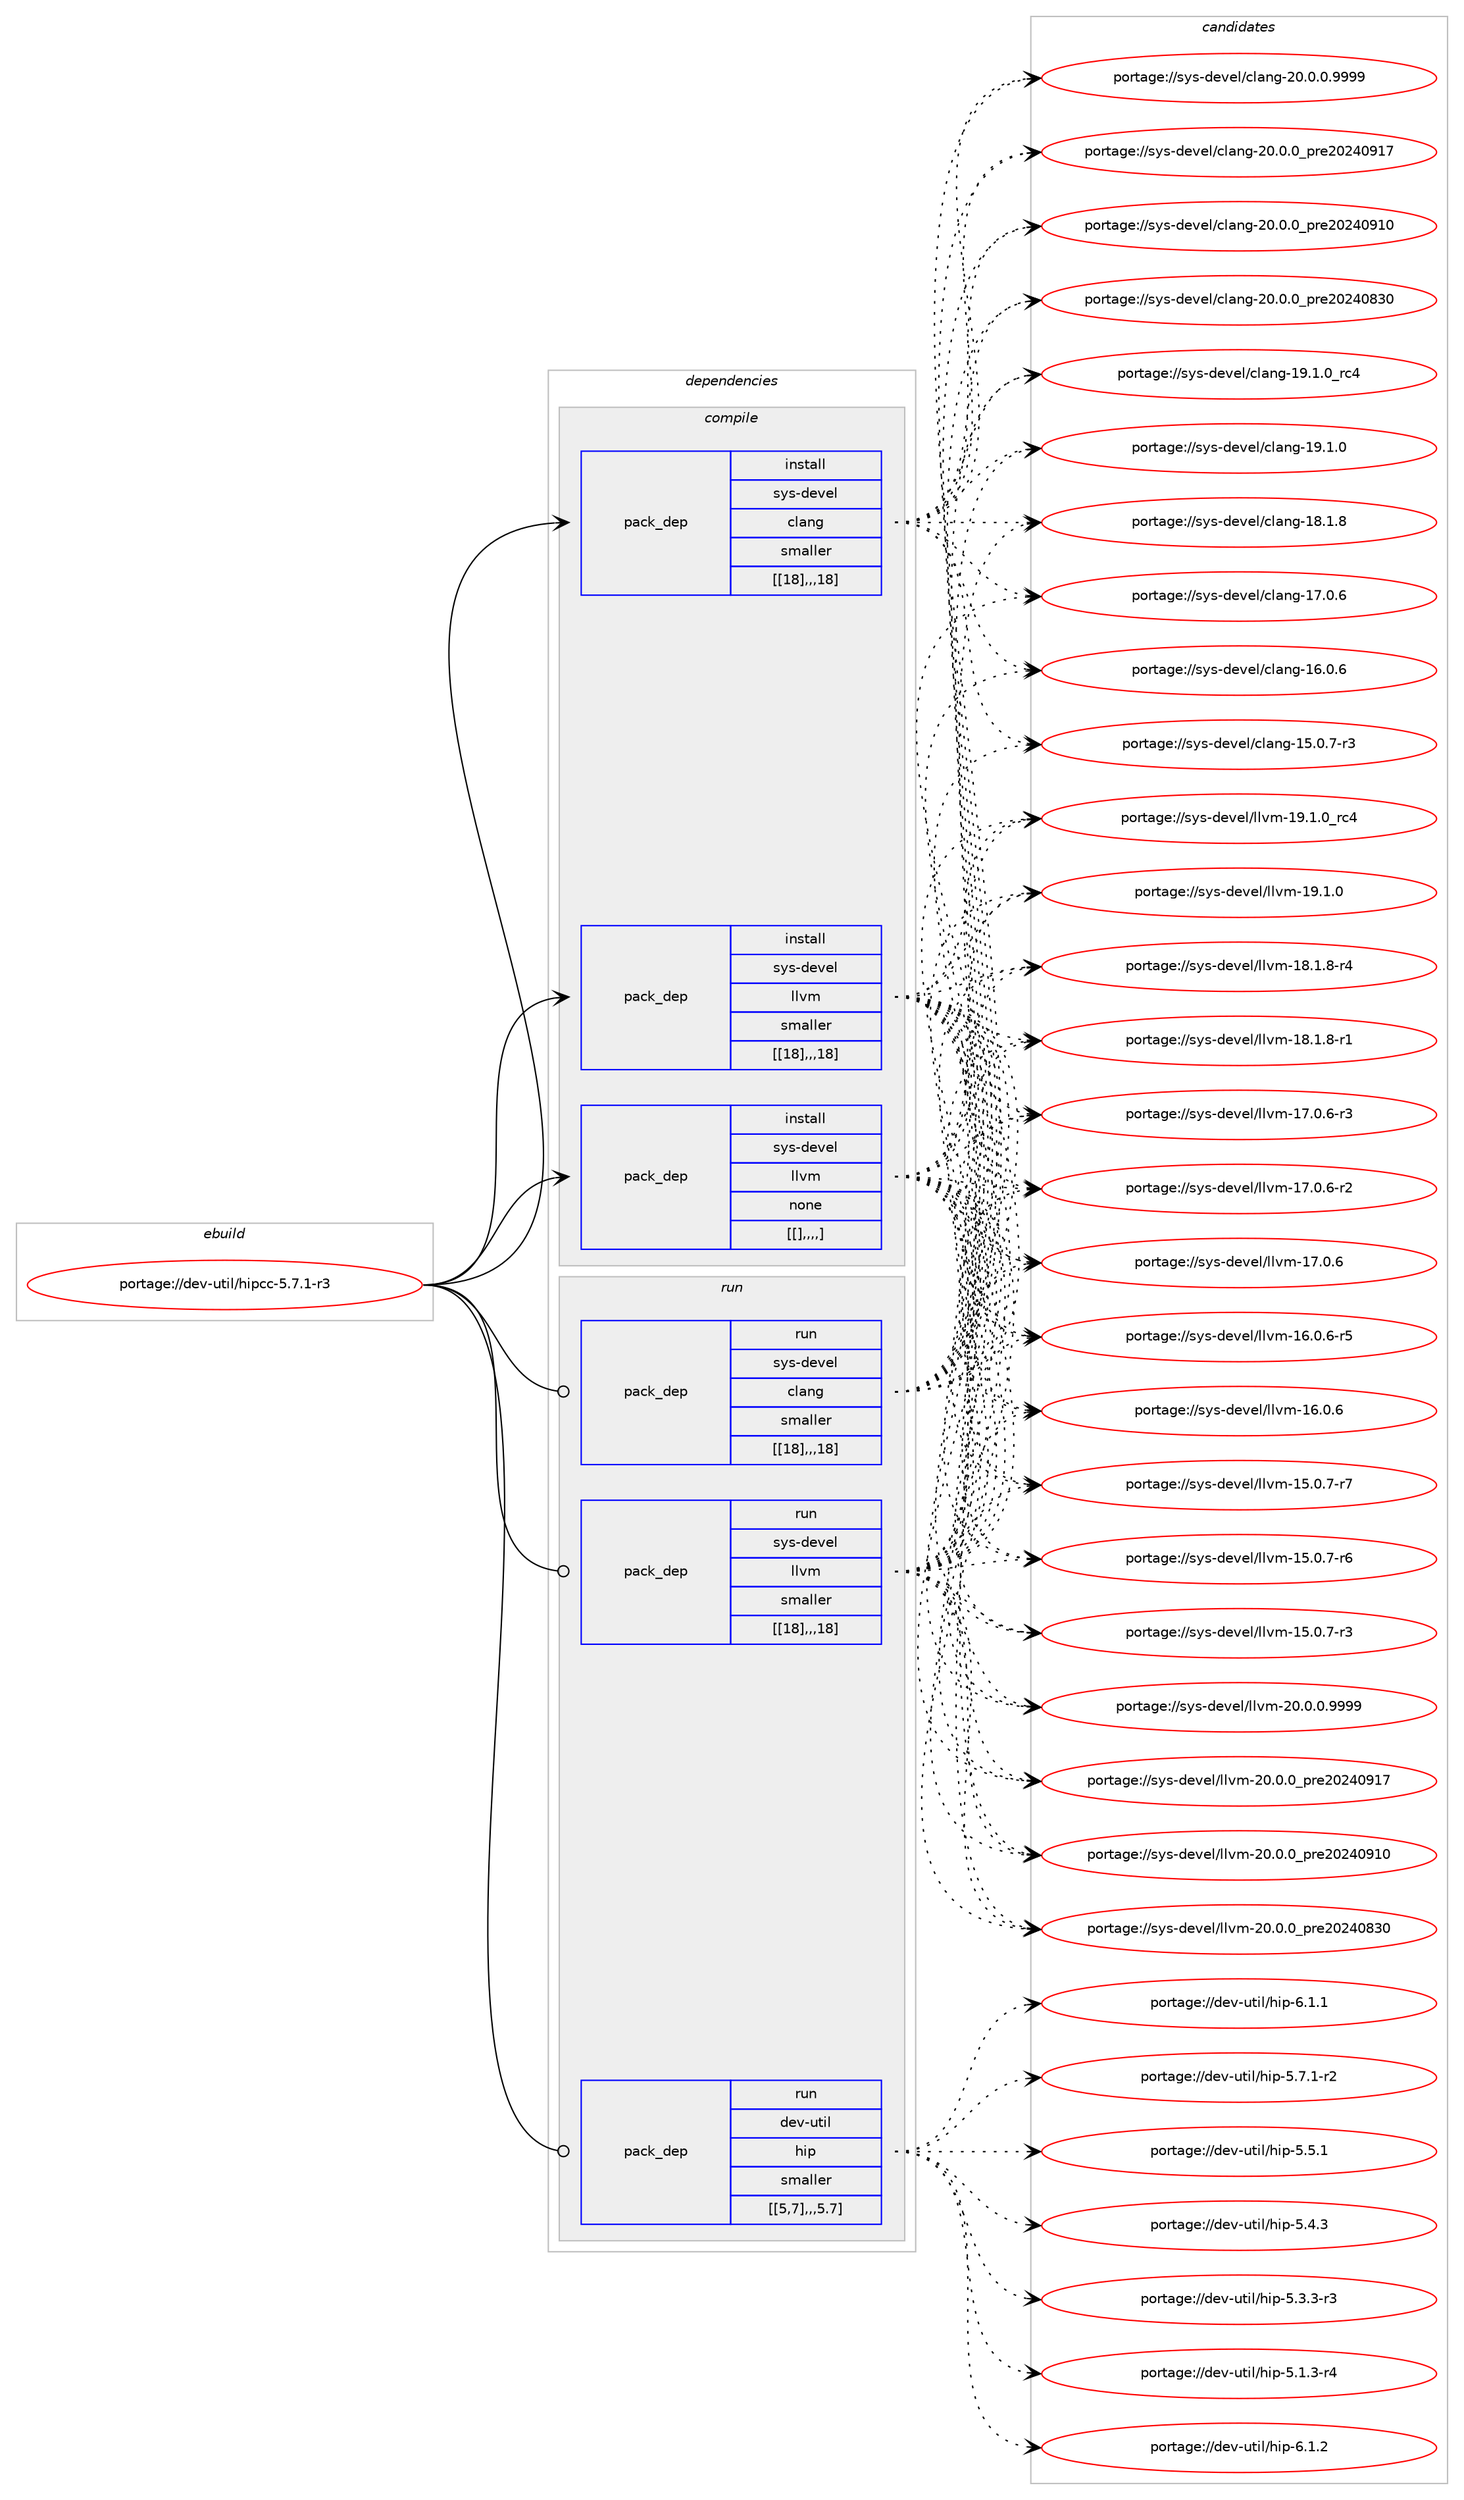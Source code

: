 digraph prolog {

# *************
# Graph options
# *************

newrank=true;
concentrate=true;
compound=true;
graph [rankdir=LR,fontname=Helvetica,fontsize=10,ranksep=1.5];#, ranksep=2.5, nodesep=0.2];
edge  [arrowhead=vee];
node  [fontname=Helvetica,fontsize=10];

# **********
# The ebuild
# **********

subgraph cluster_leftcol {
color=gray;
label=<<i>ebuild</i>>;
id [label="portage://dev-util/hipcc-5.7.1-r3", color=red, width=4, href="../dev-util/hipcc-5.7.1-r3.svg"];
}

# ****************
# The dependencies
# ****************

subgraph cluster_midcol {
color=gray;
label=<<i>dependencies</i>>;
subgraph cluster_compile {
fillcolor="#eeeeee";
style=filled;
label=<<i>compile</i>>;
subgraph pack155888 {
dependency220610 [label=<<TABLE BORDER="0" CELLBORDER="1" CELLSPACING="0" CELLPADDING="4" WIDTH="220"><TR><TD ROWSPAN="6" CELLPADDING="30">pack_dep</TD></TR><TR><TD WIDTH="110">install</TD></TR><TR><TD>sys-devel</TD></TR><TR><TD>clang</TD></TR><TR><TD>smaller</TD></TR><TR><TD>[[18],,,18]</TD></TR></TABLE>>, shape=none, color=blue];
}
id:e -> dependency220610:w [weight=20,style="solid",arrowhead="vee"];
subgraph pack155889 {
dependency220611 [label=<<TABLE BORDER="0" CELLBORDER="1" CELLSPACING="0" CELLPADDING="4" WIDTH="220"><TR><TD ROWSPAN="6" CELLPADDING="30">pack_dep</TD></TR><TR><TD WIDTH="110">install</TD></TR><TR><TD>sys-devel</TD></TR><TR><TD>llvm</TD></TR><TR><TD>smaller</TD></TR><TR><TD>[[18],,,18]</TD></TR></TABLE>>, shape=none, color=blue];
}
id:e -> dependency220611:w [weight=20,style="solid",arrowhead="vee"];
subgraph pack155890 {
dependency220612 [label=<<TABLE BORDER="0" CELLBORDER="1" CELLSPACING="0" CELLPADDING="4" WIDTH="220"><TR><TD ROWSPAN="6" CELLPADDING="30">pack_dep</TD></TR><TR><TD WIDTH="110">install</TD></TR><TR><TD>sys-devel</TD></TR><TR><TD>llvm</TD></TR><TR><TD>none</TD></TR><TR><TD>[[],,,,]</TD></TR></TABLE>>, shape=none, color=blue];
}
id:e -> dependency220612:w [weight=20,style="solid",arrowhead="vee"];
}
subgraph cluster_compileandrun {
fillcolor="#eeeeee";
style=filled;
label=<<i>compile and run</i>>;
}
subgraph cluster_run {
fillcolor="#eeeeee";
style=filled;
label=<<i>run</i>>;
subgraph pack155891 {
dependency220613 [label=<<TABLE BORDER="0" CELLBORDER="1" CELLSPACING="0" CELLPADDING="4" WIDTH="220"><TR><TD ROWSPAN="6" CELLPADDING="30">pack_dep</TD></TR><TR><TD WIDTH="110">run</TD></TR><TR><TD>sys-devel</TD></TR><TR><TD>clang</TD></TR><TR><TD>smaller</TD></TR><TR><TD>[[18],,,18]</TD></TR></TABLE>>, shape=none, color=blue];
}
id:e -> dependency220613:w [weight=20,style="solid",arrowhead="odot"];
subgraph pack155892 {
dependency220614 [label=<<TABLE BORDER="0" CELLBORDER="1" CELLSPACING="0" CELLPADDING="4" WIDTH="220"><TR><TD ROWSPAN="6" CELLPADDING="30">pack_dep</TD></TR><TR><TD WIDTH="110">run</TD></TR><TR><TD>sys-devel</TD></TR><TR><TD>llvm</TD></TR><TR><TD>smaller</TD></TR><TR><TD>[[18],,,18]</TD></TR></TABLE>>, shape=none, color=blue];
}
id:e -> dependency220614:w [weight=20,style="solid",arrowhead="odot"];
subgraph pack155893 {
dependency220615 [label=<<TABLE BORDER="0" CELLBORDER="1" CELLSPACING="0" CELLPADDING="4" WIDTH="220"><TR><TD ROWSPAN="6" CELLPADDING="30">pack_dep</TD></TR><TR><TD WIDTH="110">run</TD></TR><TR><TD>dev-util</TD></TR><TR><TD>hip</TD></TR><TR><TD>smaller</TD></TR><TR><TD>[[5,7],,,5.7]</TD></TR></TABLE>>, shape=none, color=blue];
}
id:e -> dependency220615:w [weight=20,style="solid",arrowhead="odot"];
}
}

# **************
# The candidates
# **************

subgraph cluster_choices {
rank=same;
color=gray;
label=<<i>candidates</i>>;

subgraph choice155888 {
color=black;
nodesep=1;
choice11512111545100101118101108479910897110103455048464846484657575757 [label="portage://sys-devel/clang-20.0.0.9999", color=red, width=4,href="../sys-devel/clang-20.0.0.9999.svg"];
choice1151211154510010111810110847991089711010345504846484648951121141015048505248574955 [label="portage://sys-devel/clang-20.0.0_pre20240917", color=red, width=4,href="../sys-devel/clang-20.0.0_pre20240917.svg"];
choice1151211154510010111810110847991089711010345504846484648951121141015048505248574948 [label="portage://sys-devel/clang-20.0.0_pre20240910", color=red, width=4,href="../sys-devel/clang-20.0.0_pre20240910.svg"];
choice1151211154510010111810110847991089711010345504846484648951121141015048505248565148 [label="portage://sys-devel/clang-20.0.0_pre20240830", color=red, width=4,href="../sys-devel/clang-20.0.0_pre20240830.svg"];
choice1151211154510010111810110847991089711010345495746494648951149952 [label="portage://sys-devel/clang-19.1.0_rc4", color=red, width=4,href="../sys-devel/clang-19.1.0_rc4.svg"];
choice1151211154510010111810110847991089711010345495746494648 [label="portage://sys-devel/clang-19.1.0", color=red, width=4,href="../sys-devel/clang-19.1.0.svg"];
choice1151211154510010111810110847991089711010345495646494656 [label="portage://sys-devel/clang-18.1.8", color=red, width=4,href="../sys-devel/clang-18.1.8.svg"];
choice1151211154510010111810110847991089711010345495546484654 [label="portage://sys-devel/clang-17.0.6", color=red, width=4,href="../sys-devel/clang-17.0.6.svg"];
choice1151211154510010111810110847991089711010345495446484654 [label="portage://sys-devel/clang-16.0.6", color=red, width=4,href="../sys-devel/clang-16.0.6.svg"];
choice11512111545100101118101108479910897110103454953464846554511451 [label="portage://sys-devel/clang-15.0.7-r3", color=red, width=4,href="../sys-devel/clang-15.0.7-r3.svg"];
dependency220610:e -> choice11512111545100101118101108479910897110103455048464846484657575757:w [style=dotted,weight="100"];
dependency220610:e -> choice1151211154510010111810110847991089711010345504846484648951121141015048505248574955:w [style=dotted,weight="100"];
dependency220610:e -> choice1151211154510010111810110847991089711010345504846484648951121141015048505248574948:w [style=dotted,weight="100"];
dependency220610:e -> choice1151211154510010111810110847991089711010345504846484648951121141015048505248565148:w [style=dotted,weight="100"];
dependency220610:e -> choice1151211154510010111810110847991089711010345495746494648951149952:w [style=dotted,weight="100"];
dependency220610:e -> choice1151211154510010111810110847991089711010345495746494648:w [style=dotted,weight="100"];
dependency220610:e -> choice1151211154510010111810110847991089711010345495646494656:w [style=dotted,weight="100"];
dependency220610:e -> choice1151211154510010111810110847991089711010345495546484654:w [style=dotted,weight="100"];
dependency220610:e -> choice1151211154510010111810110847991089711010345495446484654:w [style=dotted,weight="100"];
dependency220610:e -> choice11512111545100101118101108479910897110103454953464846554511451:w [style=dotted,weight="100"];
}
subgraph choice155889 {
color=black;
nodesep=1;
choice1151211154510010111810110847108108118109455048464846484657575757 [label="portage://sys-devel/llvm-20.0.0.9999", color=red, width=4,href="../sys-devel/llvm-20.0.0.9999.svg"];
choice115121115451001011181011084710810811810945504846484648951121141015048505248574955 [label="portage://sys-devel/llvm-20.0.0_pre20240917", color=red, width=4,href="../sys-devel/llvm-20.0.0_pre20240917.svg"];
choice115121115451001011181011084710810811810945504846484648951121141015048505248574948 [label="portage://sys-devel/llvm-20.0.0_pre20240910", color=red, width=4,href="../sys-devel/llvm-20.0.0_pre20240910.svg"];
choice115121115451001011181011084710810811810945504846484648951121141015048505248565148 [label="portage://sys-devel/llvm-20.0.0_pre20240830", color=red, width=4,href="../sys-devel/llvm-20.0.0_pre20240830.svg"];
choice115121115451001011181011084710810811810945495746494648951149952 [label="portage://sys-devel/llvm-19.1.0_rc4", color=red, width=4,href="../sys-devel/llvm-19.1.0_rc4.svg"];
choice115121115451001011181011084710810811810945495746494648 [label="portage://sys-devel/llvm-19.1.0", color=red, width=4,href="../sys-devel/llvm-19.1.0.svg"];
choice1151211154510010111810110847108108118109454956464946564511452 [label="portage://sys-devel/llvm-18.1.8-r4", color=red, width=4,href="../sys-devel/llvm-18.1.8-r4.svg"];
choice1151211154510010111810110847108108118109454956464946564511449 [label="portage://sys-devel/llvm-18.1.8-r1", color=red, width=4,href="../sys-devel/llvm-18.1.8-r1.svg"];
choice1151211154510010111810110847108108118109454955464846544511451 [label="portage://sys-devel/llvm-17.0.6-r3", color=red, width=4,href="../sys-devel/llvm-17.0.6-r3.svg"];
choice1151211154510010111810110847108108118109454955464846544511450 [label="portage://sys-devel/llvm-17.0.6-r2", color=red, width=4,href="../sys-devel/llvm-17.0.6-r2.svg"];
choice115121115451001011181011084710810811810945495546484654 [label="portage://sys-devel/llvm-17.0.6", color=red, width=4,href="../sys-devel/llvm-17.0.6.svg"];
choice1151211154510010111810110847108108118109454954464846544511453 [label="portage://sys-devel/llvm-16.0.6-r5", color=red, width=4,href="../sys-devel/llvm-16.0.6-r5.svg"];
choice115121115451001011181011084710810811810945495446484654 [label="portage://sys-devel/llvm-16.0.6", color=red, width=4,href="../sys-devel/llvm-16.0.6.svg"];
choice1151211154510010111810110847108108118109454953464846554511455 [label="portage://sys-devel/llvm-15.0.7-r7", color=red, width=4,href="../sys-devel/llvm-15.0.7-r7.svg"];
choice1151211154510010111810110847108108118109454953464846554511454 [label="portage://sys-devel/llvm-15.0.7-r6", color=red, width=4,href="../sys-devel/llvm-15.0.7-r6.svg"];
choice1151211154510010111810110847108108118109454953464846554511451 [label="portage://sys-devel/llvm-15.0.7-r3", color=red, width=4,href="../sys-devel/llvm-15.0.7-r3.svg"];
dependency220611:e -> choice1151211154510010111810110847108108118109455048464846484657575757:w [style=dotted,weight="100"];
dependency220611:e -> choice115121115451001011181011084710810811810945504846484648951121141015048505248574955:w [style=dotted,weight="100"];
dependency220611:e -> choice115121115451001011181011084710810811810945504846484648951121141015048505248574948:w [style=dotted,weight="100"];
dependency220611:e -> choice115121115451001011181011084710810811810945504846484648951121141015048505248565148:w [style=dotted,weight="100"];
dependency220611:e -> choice115121115451001011181011084710810811810945495746494648951149952:w [style=dotted,weight="100"];
dependency220611:e -> choice115121115451001011181011084710810811810945495746494648:w [style=dotted,weight="100"];
dependency220611:e -> choice1151211154510010111810110847108108118109454956464946564511452:w [style=dotted,weight="100"];
dependency220611:e -> choice1151211154510010111810110847108108118109454956464946564511449:w [style=dotted,weight="100"];
dependency220611:e -> choice1151211154510010111810110847108108118109454955464846544511451:w [style=dotted,weight="100"];
dependency220611:e -> choice1151211154510010111810110847108108118109454955464846544511450:w [style=dotted,weight="100"];
dependency220611:e -> choice115121115451001011181011084710810811810945495546484654:w [style=dotted,weight="100"];
dependency220611:e -> choice1151211154510010111810110847108108118109454954464846544511453:w [style=dotted,weight="100"];
dependency220611:e -> choice115121115451001011181011084710810811810945495446484654:w [style=dotted,weight="100"];
dependency220611:e -> choice1151211154510010111810110847108108118109454953464846554511455:w [style=dotted,weight="100"];
dependency220611:e -> choice1151211154510010111810110847108108118109454953464846554511454:w [style=dotted,weight="100"];
dependency220611:e -> choice1151211154510010111810110847108108118109454953464846554511451:w [style=dotted,weight="100"];
}
subgraph choice155890 {
color=black;
nodesep=1;
choice1151211154510010111810110847108108118109455048464846484657575757 [label="portage://sys-devel/llvm-20.0.0.9999", color=red, width=4,href="../sys-devel/llvm-20.0.0.9999.svg"];
choice115121115451001011181011084710810811810945504846484648951121141015048505248574955 [label="portage://sys-devel/llvm-20.0.0_pre20240917", color=red, width=4,href="../sys-devel/llvm-20.0.0_pre20240917.svg"];
choice115121115451001011181011084710810811810945504846484648951121141015048505248574948 [label="portage://sys-devel/llvm-20.0.0_pre20240910", color=red, width=4,href="../sys-devel/llvm-20.0.0_pre20240910.svg"];
choice115121115451001011181011084710810811810945504846484648951121141015048505248565148 [label="portage://sys-devel/llvm-20.0.0_pre20240830", color=red, width=4,href="../sys-devel/llvm-20.0.0_pre20240830.svg"];
choice115121115451001011181011084710810811810945495746494648951149952 [label="portage://sys-devel/llvm-19.1.0_rc4", color=red, width=4,href="../sys-devel/llvm-19.1.0_rc4.svg"];
choice115121115451001011181011084710810811810945495746494648 [label="portage://sys-devel/llvm-19.1.0", color=red, width=4,href="../sys-devel/llvm-19.1.0.svg"];
choice1151211154510010111810110847108108118109454956464946564511452 [label="portage://sys-devel/llvm-18.1.8-r4", color=red, width=4,href="../sys-devel/llvm-18.1.8-r4.svg"];
choice1151211154510010111810110847108108118109454956464946564511449 [label="portage://sys-devel/llvm-18.1.8-r1", color=red, width=4,href="../sys-devel/llvm-18.1.8-r1.svg"];
choice1151211154510010111810110847108108118109454955464846544511451 [label="portage://sys-devel/llvm-17.0.6-r3", color=red, width=4,href="../sys-devel/llvm-17.0.6-r3.svg"];
choice1151211154510010111810110847108108118109454955464846544511450 [label="portage://sys-devel/llvm-17.0.6-r2", color=red, width=4,href="../sys-devel/llvm-17.0.6-r2.svg"];
choice115121115451001011181011084710810811810945495546484654 [label="portage://sys-devel/llvm-17.0.6", color=red, width=4,href="../sys-devel/llvm-17.0.6.svg"];
choice1151211154510010111810110847108108118109454954464846544511453 [label="portage://sys-devel/llvm-16.0.6-r5", color=red, width=4,href="../sys-devel/llvm-16.0.6-r5.svg"];
choice115121115451001011181011084710810811810945495446484654 [label="portage://sys-devel/llvm-16.0.6", color=red, width=4,href="../sys-devel/llvm-16.0.6.svg"];
choice1151211154510010111810110847108108118109454953464846554511455 [label="portage://sys-devel/llvm-15.0.7-r7", color=red, width=4,href="../sys-devel/llvm-15.0.7-r7.svg"];
choice1151211154510010111810110847108108118109454953464846554511454 [label="portage://sys-devel/llvm-15.0.7-r6", color=red, width=4,href="../sys-devel/llvm-15.0.7-r6.svg"];
choice1151211154510010111810110847108108118109454953464846554511451 [label="portage://sys-devel/llvm-15.0.7-r3", color=red, width=4,href="../sys-devel/llvm-15.0.7-r3.svg"];
dependency220612:e -> choice1151211154510010111810110847108108118109455048464846484657575757:w [style=dotted,weight="100"];
dependency220612:e -> choice115121115451001011181011084710810811810945504846484648951121141015048505248574955:w [style=dotted,weight="100"];
dependency220612:e -> choice115121115451001011181011084710810811810945504846484648951121141015048505248574948:w [style=dotted,weight="100"];
dependency220612:e -> choice115121115451001011181011084710810811810945504846484648951121141015048505248565148:w [style=dotted,weight="100"];
dependency220612:e -> choice115121115451001011181011084710810811810945495746494648951149952:w [style=dotted,weight="100"];
dependency220612:e -> choice115121115451001011181011084710810811810945495746494648:w [style=dotted,weight="100"];
dependency220612:e -> choice1151211154510010111810110847108108118109454956464946564511452:w [style=dotted,weight="100"];
dependency220612:e -> choice1151211154510010111810110847108108118109454956464946564511449:w [style=dotted,weight="100"];
dependency220612:e -> choice1151211154510010111810110847108108118109454955464846544511451:w [style=dotted,weight="100"];
dependency220612:e -> choice1151211154510010111810110847108108118109454955464846544511450:w [style=dotted,weight="100"];
dependency220612:e -> choice115121115451001011181011084710810811810945495546484654:w [style=dotted,weight="100"];
dependency220612:e -> choice1151211154510010111810110847108108118109454954464846544511453:w [style=dotted,weight="100"];
dependency220612:e -> choice115121115451001011181011084710810811810945495446484654:w [style=dotted,weight="100"];
dependency220612:e -> choice1151211154510010111810110847108108118109454953464846554511455:w [style=dotted,weight="100"];
dependency220612:e -> choice1151211154510010111810110847108108118109454953464846554511454:w [style=dotted,weight="100"];
dependency220612:e -> choice1151211154510010111810110847108108118109454953464846554511451:w [style=dotted,weight="100"];
}
subgraph choice155891 {
color=black;
nodesep=1;
choice11512111545100101118101108479910897110103455048464846484657575757 [label="portage://sys-devel/clang-20.0.0.9999", color=red, width=4,href="../sys-devel/clang-20.0.0.9999.svg"];
choice1151211154510010111810110847991089711010345504846484648951121141015048505248574955 [label="portage://sys-devel/clang-20.0.0_pre20240917", color=red, width=4,href="../sys-devel/clang-20.0.0_pre20240917.svg"];
choice1151211154510010111810110847991089711010345504846484648951121141015048505248574948 [label="portage://sys-devel/clang-20.0.0_pre20240910", color=red, width=4,href="../sys-devel/clang-20.0.0_pre20240910.svg"];
choice1151211154510010111810110847991089711010345504846484648951121141015048505248565148 [label="portage://sys-devel/clang-20.0.0_pre20240830", color=red, width=4,href="../sys-devel/clang-20.0.0_pre20240830.svg"];
choice1151211154510010111810110847991089711010345495746494648951149952 [label="portage://sys-devel/clang-19.1.0_rc4", color=red, width=4,href="../sys-devel/clang-19.1.0_rc4.svg"];
choice1151211154510010111810110847991089711010345495746494648 [label="portage://sys-devel/clang-19.1.0", color=red, width=4,href="../sys-devel/clang-19.1.0.svg"];
choice1151211154510010111810110847991089711010345495646494656 [label="portage://sys-devel/clang-18.1.8", color=red, width=4,href="../sys-devel/clang-18.1.8.svg"];
choice1151211154510010111810110847991089711010345495546484654 [label="portage://sys-devel/clang-17.0.6", color=red, width=4,href="../sys-devel/clang-17.0.6.svg"];
choice1151211154510010111810110847991089711010345495446484654 [label="portage://sys-devel/clang-16.0.6", color=red, width=4,href="../sys-devel/clang-16.0.6.svg"];
choice11512111545100101118101108479910897110103454953464846554511451 [label="portage://sys-devel/clang-15.0.7-r3", color=red, width=4,href="../sys-devel/clang-15.0.7-r3.svg"];
dependency220613:e -> choice11512111545100101118101108479910897110103455048464846484657575757:w [style=dotted,weight="100"];
dependency220613:e -> choice1151211154510010111810110847991089711010345504846484648951121141015048505248574955:w [style=dotted,weight="100"];
dependency220613:e -> choice1151211154510010111810110847991089711010345504846484648951121141015048505248574948:w [style=dotted,weight="100"];
dependency220613:e -> choice1151211154510010111810110847991089711010345504846484648951121141015048505248565148:w [style=dotted,weight="100"];
dependency220613:e -> choice1151211154510010111810110847991089711010345495746494648951149952:w [style=dotted,weight="100"];
dependency220613:e -> choice1151211154510010111810110847991089711010345495746494648:w [style=dotted,weight="100"];
dependency220613:e -> choice1151211154510010111810110847991089711010345495646494656:w [style=dotted,weight="100"];
dependency220613:e -> choice1151211154510010111810110847991089711010345495546484654:w [style=dotted,weight="100"];
dependency220613:e -> choice1151211154510010111810110847991089711010345495446484654:w [style=dotted,weight="100"];
dependency220613:e -> choice11512111545100101118101108479910897110103454953464846554511451:w [style=dotted,weight="100"];
}
subgraph choice155892 {
color=black;
nodesep=1;
choice1151211154510010111810110847108108118109455048464846484657575757 [label="portage://sys-devel/llvm-20.0.0.9999", color=red, width=4,href="../sys-devel/llvm-20.0.0.9999.svg"];
choice115121115451001011181011084710810811810945504846484648951121141015048505248574955 [label="portage://sys-devel/llvm-20.0.0_pre20240917", color=red, width=4,href="../sys-devel/llvm-20.0.0_pre20240917.svg"];
choice115121115451001011181011084710810811810945504846484648951121141015048505248574948 [label="portage://sys-devel/llvm-20.0.0_pre20240910", color=red, width=4,href="../sys-devel/llvm-20.0.0_pre20240910.svg"];
choice115121115451001011181011084710810811810945504846484648951121141015048505248565148 [label="portage://sys-devel/llvm-20.0.0_pre20240830", color=red, width=4,href="../sys-devel/llvm-20.0.0_pre20240830.svg"];
choice115121115451001011181011084710810811810945495746494648951149952 [label="portage://sys-devel/llvm-19.1.0_rc4", color=red, width=4,href="../sys-devel/llvm-19.1.0_rc4.svg"];
choice115121115451001011181011084710810811810945495746494648 [label="portage://sys-devel/llvm-19.1.0", color=red, width=4,href="../sys-devel/llvm-19.1.0.svg"];
choice1151211154510010111810110847108108118109454956464946564511452 [label="portage://sys-devel/llvm-18.1.8-r4", color=red, width=4,href="../sys-devel/llvm-18.1.8-r4.svg"];
choice1151211154510010111810110847108108118109454956464946564511449 [label="portage://sys-devel/llvm-18.1.8-r1", color=red, width=4,href="../sys-devel/llvm-18.1.8-r1.svg"];
choice1151211154510010111810110847108108118109454955464846544511451 [label="portage://sys-devel/llvm-17.0.6-r3", color=red, width=4,href="../sys-devel/llvm-17.0.6-r3.svg"];
choice1151211154510010111810110847108108118109454955464846544511450 [label="portage://sys-devel/llvm-17.0.6-r2", color=red, width=4,href="../sys-devel/llvm-17.0.6-r2.svg"];
choice115121115451001011181011084710810811810945495546484654 [label="portage://sys-devel/llvm-17.0.6", color=red, width=4,href="../sys-devel/llvm-17.0.6.svg"];
choice1151211154510010111810110847108108118109454954464846544511453 [label="portage://sys-devel/llvm-16.0.6-r5", color=red, width=4,href="../sys-devel/llvm-16.0.6-r5.svg"];
choice115121115451001011181011084710810811810945495446484654 [label="portage://sys-devel/llvm-16.0.6", color=red, width=4,href="../sys-devel/llvm-16.0.6.svg"];
choice1151211154510010111810110847108108118109454953464846554511455 [label="portage://sys-devel/llvm-15.0.7-r7", color=red, width=4,href="../sys-devel/llvm-15.0.7-r7.svg"];
choice1151211154510010111810110847108108118109454953464846554511454 [label="portage://sys-devel/llvm-15.0.7-r6", color=red, width=4,href="../sys-devel/llvm-15.0.7-r6.svg"];
choice1151211154510010111810110847108108118109454953464846554511451 [label="portage://sys-devel/llvm-15.0.7-r3", color=red, width=4,href="../sys-devel/llvm-15.0.7-r3.svg"];
dependency220614:e -> choice1151211154510010111810110847108108118109455048464846484657575757:w [style=dotted,weight="100"];
dependency220614:e -> choice115121115451001011181011084710810811810945504846484648951121141015048505248574955:w [style=dotted,weight="100"];
dependency220614:e -> choice115121115451001011181011084710810811810945504846484648951121141015048505248574948:w [style=dotted,weight="100"];
dependency220614:e -> choice115121115451001011181011084710810811810945504846484648951121141015048505248565148:w [style=dotted,weight="100"];
dependency220614:e -> choice115121115451001011181011084710810811810945495746494648951149952:w [style=dotted,weight="100"];
dependency220614:e -> choice115121115451001011181011084710810811810945495746494648:w [style=dotted,weight="100"];
dependency220614:e -> choice1151211154510010111810110847108108118109454956464946564511452:w [style=dotted,weight="100"];
dependency220614:e -> choice1151211154510010111810110847108108118109454956464946564511449:w [style=dotted,weight="100"];
dependency220614:e -> choice1151211154510010111810110847108108118109454955464846544511451:w [style=dotted,weight="100"];
dependency220614:e -> choice1151211154510010111810110847108108118109454955464846544511450:w [style=dotted,weight="100"];
dependency220614:e -> choice115121115451001011181011084710810811810945495546484654:w [style=dotted,weight="100"];
dependency220614:e -> choice1151211154510010111810110847108108118109454954464846544511453:w [style=dotted,weight="100"];
dependency220614:e -> choice115121115451001011181011084710810811810945495446484654:w [style=dotted,weight="100"];
dependency220614:e -> choice1151211154510010111810110847108108118109454953464846554511455:w [style=dotted,weight="100"];
dependency220614:e -> choice1151211154510010111810110847108108118109454953464846554511454:w [style=dotted,weight="100"];
dependency220614:e -> choice1151211154510010111810110847108108118109454953464846554511451:w [style=dotted,weight="100"];
}
subgraph choice155893 {
color=black;
nodesep=1;
choice1001011184511711610510847104105112455446494650 [label="portage://dev-util/hip-6.1.2", color=red, width=4,href="../dev-util/hip-6.1.2.svg"];
choice1001011184511711610510847104105112455446494649 [label="portage://dev-util/hip-6.1.1", color=red, width=4,href="../dev-util/hip-6.1.1.svg"];
choice10010111845117116105108471041051124553465546494511450 [label="portage://dev-util/hip-5.7.1-r2", color=red, width=4,href="../dev-util/hip-5.7.1-r2.svg"];
choice1001011184511711610510847104105112455346534649 [label="portage://dev-util/hip-5.5.1", color=red, width=4,href="../dev-util/hip-5.5.1.svg"];
choice1001011184511711610510847104105112455346524651 [label="portage://dev-util/hip-5.4.3", color=red, width=4,href="../dev-util/hip-5.4.3.svg"];
choice10010111845117116105108471041051124553465146514511451 [label="portage://dev-util/hip-5.3.3-r3", color=red, width=4,href="../dev-util/hip-5.3.3-r3.svg"];
choice10010111845117116105108471041051124553464946514511452 [label="portage://dev-util/hip-5.1.3-r4", color=red, width=4,href="../dev-util/hip-5.1.3-r4.svg"];
dependency220615:e -> choice1001011184511711610510847104105112455446494650:w [style=dotted,weight="100"];
dependency220615:e -> choice1001011184511711610510847104105112455446494649:w [style=dotted,weight="100"];
dependency220615:e -> choice10010111845117116105108471041051124553465546494511450:w [style=dotted,weight="100"];
dependency220615:e -> choice1001011184511711610510847104105112455346534649:w [style=dotted,weight="100"];
dependency220615:e -> choice1001011184511711610510847104105112455346524651:w [style=dotted,weight="100"];
dependency220615:e -> choice10010111845117116105108471041051124553465146514511451:w [style=dotted,weight="100"];
dependency220615:e -> choice10010111845117116105108471041051124553464946514511452:w [style=dotted,weight="100"];
}
}

}
